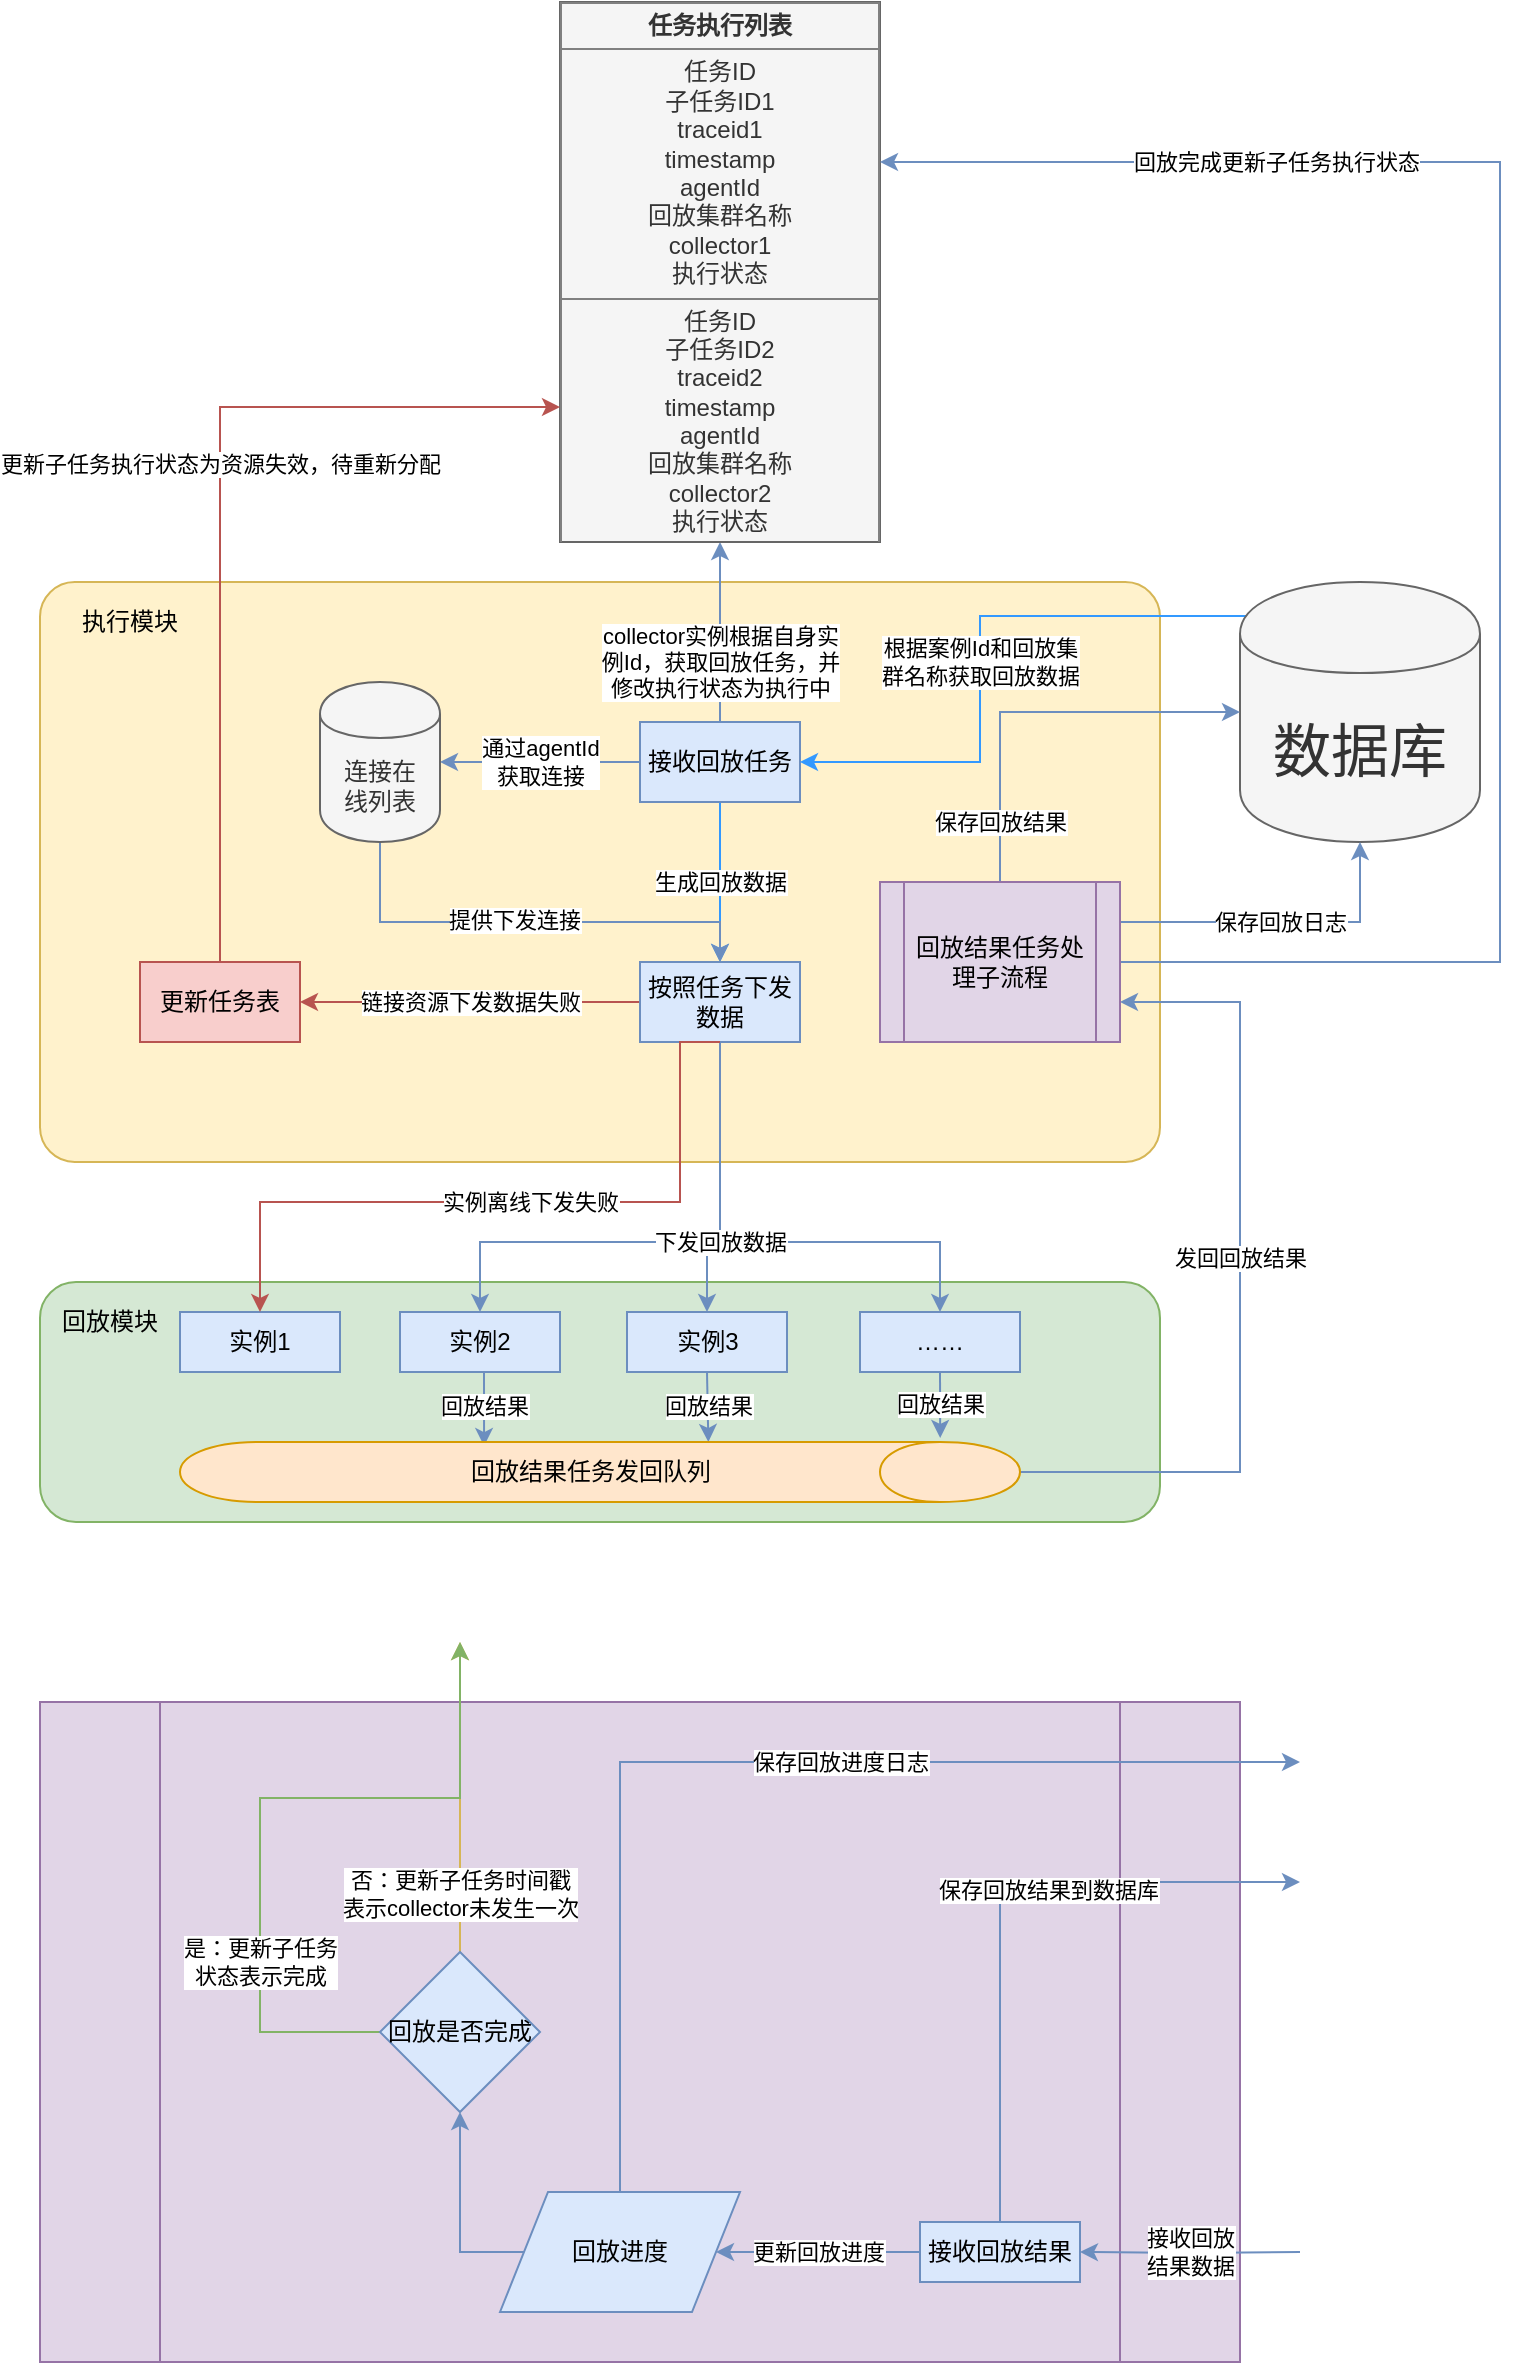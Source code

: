 <mxfile version="13.1.1" type="github">
  <diagram id="8C6d7smwfxW90fpyZ9yR" name="第 1 页">
    <mxGraphModel dx="1422" dy="848" grid="1" gridSize="10" guides="1" tooltips="1" connect="1" arrows="1" fold="1" page="1" pageScale="1" pageWidth="827" pageHeight="1169" math="0" shadow="0">
      <root>
        <mxCell id="0" />
        <mxCell id="1" parent="0" />
        <mxCell id="ZYR6mgEAjWnbd_dMBprN-42" value="" style="shape=process;whiteSpace=wrap;html=1;backgroundOutline=1;fillColor=#e1d5e7;strokeColor=#9673a6;" parent="1" vertex="1">
          <mxGeometry x="80" y="850" width="600" height="330" as="geometry" />
        </mxCell>
        <mxCell id="ZYR6mgEAjWnbd_dMBprN-45" value="接收回放&lt;br&gt;结果数据" style="edgeStyle=orthogonalEdgeStyle;rounded=0;orthogonalLoop=1;jettySize=auto;html=1;entryX=1;entryY=0.5;entryDx=0;entryDy=0;fillColor=#dae8fc;strokeColor=#6c8ebf;" parent="1" target="ZYR6mgEAjWnbd_dMBprN-44" edge="1">
          <mxGeometry relative="1" as="geometry">
            <mxPoint x="710" y="1125" as="sourcePoint" />
          </mxGeometry>
        </mxCell>
        <mxCell id="ZYR6mgEAjWnbd_dMBprN-1" value="" style="rounded=1;whiteSpace=wrap;html=1;fillColor=#fff2cc;strokeColor=#d6b656;arcSize=6;" parent="1" vertex="1">
          <mxGeometry x="80" y="290" width="560" height="290" as="geometry" />
        </mxCell>
        <mxCell id="ZYR6mgEAjWnbd_dMBprN-9" value="" style="rounded=1;whiteSpace=wrap;html=1;fillColor=#d5e8d4;strokeColor=#82b366;" parent="1" vertex="1">
          <mxGeometry x="80" y="640" width="560" height="120" as="geometry" />
        </mxCell>
        <mxCell id="ZYR6mgEAjWnbd_dMBprN-2" value="生成回放数据" style="edgeStyle=orthogonalEdgeStyle;rounded=0;orthogonalLoop=1;jettySize=auto;html=1;exitX=0.5;exitY=1;exitDx=0;exitDy=0;entryX=0.5;entryY=0;entryDx=0;entryDy=0;strokeColor=#3399FF;fontSize=11;fontColor=#000000;" parent="1" source="ZYR6mgEAjWnbd_dMBprN-4" target="ZYR6mgEAjWnbd_dMBprN-5" edge="1">
          <mxGeometry relative="1" as="geometry">
            <Array as="points">
              <mxPoint x="420" y="440" />
              <mxPoint x="420" y="440" />
            </Array>
          </mxGeometry>
        </mxCell>
        <mxCell id="ZYR6mgEAjWnbd_dMBprN-3" value="collector实例根据自身实&lt;br&gt;例Id，获取回放任务，并&lt;br&gt;修改执行状态为执行中" style="edgeStyle=orthogonalEdgeStyle;rounded=0;orthogonalLoop=1;jettySize=auto;html=1;exitX=0.5;exitY=0;exitDx=0;exitDy=0;entryX=0.5;entryY=1;entryDx=0;entryDy=0;fillColor=#dae8fc;strokeColor=#6c8ebf;" parent="1" source="ZYR6mgEAjWnbd_dMBprN-4" target="ZYR6mgEAjWnbd_dMBprN-8" edge="1">
          <mxGeometry x="-0.333" relative="1" as="geometry">
            <mxPoint as="offset" />
          </mxGeometry>
        </mxCell>
        <mxCell id="ZYR6mgEAjWnbd_dMBprN-39" value="通过agentId&lt;br&gt;获取连接" style="edgeStyle=orthogonalEdgeStyle;rounded=0;orthogonalLoop=1;jettySize=auto;html=1;exitX=0;exitY=0.5;exitDx=0;exitDy=0;entryX=1;entryY=0.5;entryDx=0;entryDy=0;fillColor=#dae8fc;strokeColor=#6c8ebf;" parent="1" source="ZYR6mgEAjWnbd_dMBprN-4" target="ZYR6mgEAjWnbd_dMBprN-38" edge="1">
          <mxGeometry relative="1" as="geometry" />
        </mxCell>
        <mxCell id="ZYR6mgEAjWnbd_dMBprN-4" value="接收回放任务" style="rounded=0;whiteSpace=wrap;html=1;fillColor=#dae8fc;strokeColor=#6c8ebf;" parent="1" vertex="1">
          <mxGeometry x="380" y="360" width="80" height="40" as="geometry" />
        </mxCell>
        <mxCell id="ZYR6mgEAjWnbd_dMBprN-35" value="链接资源下发数据失败" style="edgeStyle=orthogonalEdgeStyle;rounded=0;orthogonalLoop=1;jettySize=auto;html=1;exitX=0;exitY=0.5;exitDx=0;exitDy=0;entryX=1;entryY=0.5;entryDx=0;entryDy=0;fillColor=#f8cecc;strokeColor=#b85450;" parent="1" source="ZYR6mgEAjWnbd_dMBprN-5" target="ZYR6mgEAjWnbd_dMBprN-34" edge="1">
          <mxGeometry relative="1" as="geometry" />
        </mxCell>
        <mxCell id="ZYR6mgEAjWnbd_dMBprN-5" value="按照任务下发数据" style="rounded=0;whiteSpace=wrap;html=1;fillColor=#dae8fc;strokeColor=#6c8ebf;" parent="1" vertex="1">
          <mxGeometry x="380" y="480" width="80" height="40" as="geometry" />
        </mxCell>
        <mxCell id="ZYR6mgEAjWnbd_dMBprN-6" value="根据案例Id和回放集&lt;br&gt;群名称获取回放数据" style="edgeStyle=orthogonalEdgeStyle;rounded=0;orthogonalLoop=1;jettySize=auto;html=1;exitX=0.15;exitY=0.05;exitDx=0;exitDy=0;exitPerimeter=0;entryX=1;entryY=0.5;entryDx=0;entryDy=0;strokeColor=#3399FF;fontSize=11;fontColor=#000000;" parent="1" source="ZYR6mgEAjWnbd_dMBprN-7" target="ZYR6mgEAjWnbd_dMBprN-4" edge="1">
          <mxGeometry x="0.129" relative="1" as="geometry">
            <Array as="points">
              <mxPoint x="550" y="307" />
              <mxPoint x="550" y="380" />
            </Array>
            <mxPoint as="offset" />
          </mxGeometry>
        </mxCell>
        <mxCell id="ZYR6mgEAjWnbd_dMBprN-7" value="数据库" style="shape=cylinder;whiteSpace=wrap;html=1;boundedLbl=1;backgroundOutline=1;fontSize=29;fontColor=#333333;fillColor=#f5f5f5;strokeColor=#666666;" parent="1" vertex="1">
          <mxGeometry x="680" y="290" width="120" height="130" as="geometry" />
        </mxCell>
        <mxCell id="ZYR6mgEAjWnbd_dMBprN-8" value="&lt;table border=&quot;1&quot; width=&quot;100%&quot; cellpadding=&quot;4&quot; style=&quot;width: 100% ; height: 100% ; border-collapse: collapse&quot;&gt;&lt;tbody&gt;&lt;tr&gt;&lt;th align=&quot;center&quot;&gt;任务执行列表&lt;/th&gt;&lt;/tr&gt;&lt;tr&gt;&lt;td align=&quot;center&quot;&gt;任务ID&lt;br&gt;子任务ID1&lt;br&gt;traceid1&lt;br&gt;timestamp&lt;br&gt;agentId&lt;br&gt;回放集群名称&lt;br&gt;collector1&lt;br&gt;执行状态&lt;/td&gt;&lt;/tr&gt;&lt;tr&gt;&lt;td align=&quot;center&quot;&gt;任务ID&lt;br&gt;子任务ID2&lt;br&gt;traceid2&lt;br&gt;timestamp&lt;br&gt;agentId&lt;br&gt;回放集群名称&lt;br&gt;collector2&lt;br&gt;执行状态&lt;br&gt;&lt;/td&gt;&lt;/tr&gt;&lt;/tbody&gt;&lt;/table&gt;" style="text;html=1;strokeColor=#666666;fillColor=#f5f5f5;overflow=fill;fontColor=#333333;" parent="1" vertex="1">
          <mxGeometry x="340" width="160" height="270" as="geometry" />
        </mxCell>
        <mxCell id="ZYR6mgEAjWnbd_dMBprN-10" value="执行模块" style="text;html=1;strokeColor=none;fillColor=none;align=center;verticalAlign=middle;whiteSpace=wrap;rounded=0;" parent="1" vertex="1">
          <mxGeometry x="90" y="300" width="70" height="20" as="geometry" />
        </mxCell>
        <mxCell id="ZYR6mgEAjWnbd_dMBprN-11" value="回放模块" style="text;html=1;strokeColor=none;fillColor=none;align=center;verticalAlign=middle;whiteSpace=wrap;rounded=0;" parent="1" vertex="1">
          <mxGeometry x="90" y="650" width="50" height="20" as="geometry" />
        </mxCell>
        <mxCell id="ZYR6mgEAjWnbd_dMBprN-12" value="实例1" style="rounded=0;whiteSpace=wrap;html=1;fillColor=#dae8fc;strokeColor=#6c8ebf;" parent="1" vertex="1">
          <mxGeometry x="150" y="655" width="80" height="30" as="geometry" />
        </mxCell>
        <mxCell id="ZYR6mgEAjWnbd_dMBprN-24" value="回放结果" style="edgeStyle=orthogonalEdgeStyle;rounded=0;orthogonalLoop=1;jettySize=auto;html=1;exitX=0.5;exitY=1;exitDx=0;exitDy=0;entryX=0.067;entryY=0.638;entryDx=0;entryDy=0;entryPerimeter=0;fillColor=#dae8fc;strokeColor=#6c8ebf;" parent="1" source="ZYR6mgEAjWnbd_dMBprN-13" target="ZYR6mgEAjWnbd_dMBprN-22" edge="1">
          <mxGeometry relative="1" as="geometry" />
        </mxCell>
        <mxCell id="ZYR6mgEAjWnbd_dMBprN-13" value="实例2" style="rounded=0;whiteSpace=wrap;html=1;fillColor=#dae8fc;strokeColor=#6c8ebf;" parent="1" vertex="1">
          <mxGeometry x="260" y="655" width="80" height="30" as="geometry" />
        </mxCell>
        <mxCell id="ZYR6mgEAjWnbd_dMBprN-26" value="回放结果" style="edgeStyle=orthogonalEdgeStyle;rounded=0;orthogonalLoop=1;jettySize=auto;html=1;exitX=0.5;exitY=1;exitDx=0;exitDy=0;entryX=0;entryY=0.371;entryDx=0;entryDy=0;entryPerimeter=0;fillColor=#dae8fc;strokeColor=#6c8ebf;" parent="1" source="ZYR6mgEAjWnbd_dMBprN-14" target="ZYR6mgEAjWnbd_dMBprN-22" edge="1">
          <mxGeometry relative="1" as="geometry" />
        </mxCell>
        <mxCell id="ZYR6mgEAjWnbd_dMBprN-14" value="实例3" style="rounded=0;whiteSpace=wrap;html=1;fillColor=#dae8fc;strokeColor=#6c8ebf;" parent="1" vertex="1">
          <mxGeometry x="373.5" y="655" width="80" height="30" as="geometry" />
        </mxCell>
        <mxCell id="ZYR6mgEAjWnbd_dMBprN-27" value="回放结果" style="edgeStyle=orthogonalEdgeStyle;rounded=0;orthogonalLoop=1;jettySize=auto;html=1;exitX=0.5;exitY=1;exitDx=0;exitDy=0;entryX=-0.067;entryY=0.095;entryDx=0;entryDy=0;entryPerimeter=0;fillColor=#dae8fc;strokeColor=#6c8ebf;" parent="1" source="ZYR6mgEAjWnbd_dMBprN-15" target="ZYR6mgEAjWnbd_dMBprN-22" edge="1">
          <mxGeometry relative="1" as="geometry" />
        </mxCell>
        <mxCell id="ZYR6mgEAjWnbd_dMBprN-15" value="……" style="rounded=0;whiteSpace=wrap;html=1;fillColor=#dae8fc;strokeColor=#6c8ebf;" parent="1" vertex="1">
          <mxGeometry x="490" y="655" width="80" height="30" as="geometry" />
        </mxCell>
        <mxCell id="ZYR6mgEAjWnbd_dMBprN-16" style="edgeStyle=orthogonalEdgeStyle;rounded=0;orthogonalLoop=1;jettySize=auto;html=1;exitX=0.5;exitY=1;exitDx=0;exitDy=0;entryX=0.5;entryY=0;entryDx=0;entryDy=0;fillColor=#dae8fc;strokeColor=#6c8ebf;" parent="1" source="ZYR6mgEAjWnbd_dMBprN-5" target="ZYR6mgEAjWnbd_dMBprN-14" edge="1">
          <mxGeometry relative="1" as="geometry">
            <Array as="points">
              <mxPoint x="420" y="620" />
              <mxPoint x="414" y="620" />
            </Array>
          </mxGeometry>
        </mxCell>
        <mxCell id="ZYR6mgEAjWnbd_dMBprN-17" style="edgeStyle=orthogonalEdgeStyle;rounded=0;orthogonalLoop=1;jettySize=auto;html=1;exitX=0.5;exitY=1;exitDx=0;exitDy=0;entryX=0.5;entryY=0;entryDx=0;entryDy=0;fillColor=#dae8fc;strokeColor=#6c8ebf;" parent="1" source="ZYR6mgEAjWnbd_dMBprN-5" target="ZYR6mgEAjWnbd_dMBprN-15" edge="1">
          <mxGeometry relative="1" as="geometry">
            <Array as="points">
              <mxPoint x="420" y="620" />
              <mxPoint x="530" y="620" />
            </Array>
          </mxGeometry>
        </mxCell>
        <mxCell id="ZYR6mgEAjWnbd_dMBprN-18" style="edgeStyle=orthogonalEdgeStyle;rounded=0;orthogonalLoop=1;jettySize=auto;html=1;exitX=0.5;exitY=1;exitDx=0;exitDy=0;entryX=0.5;entryY=0;entryDx=0;entryDy=0;fillColor=#dae8fc;strokeColor=#6c8ebf;" parent="1" source="ZYR6mgEAjWnbd_dMBprN-5" target="ZYR6mgEAjWnbd_dMBprN-13" edge="1">
          <mxGeometry relative="1" as="geometry">
            <Array as="points">
              <mxPoint x="420" y="620" />
              <mxPoint x="300" y="620" />
            </Array>
          </mxGeometry>
        </mxCell>
        <mxCell id="ZYR6mgEAjWnbd_dMBprN-21" value="下发回放数据" style="edgeLabel;html=1;align=center;verticalAlign=middle;resizable=0;points=[];" parent="ZYR6mgEAjWnbd_dMBprN-18" vertex="1" connectable="0">
          <mxGeometry x="-0.467" y="-1" relative="1" as="geometry">
            <mxPoint x="1" y="32" as="offset" />
          </mxGeometry>
        </mxCell>
        <mxCell id="ZYR6mgEAjWnbd_dMBprN-19" style="edgeStyle=orthogonalEdgeStyle;rounded=0;orthogonalLoop=1;jettySize=auto;html=1;exitX=0.5;exitY=1;exitDx=0;exitDy=0;entryX=0.5;entryY=0;entryDx=0;entryDy=0;fillColor=#f8cecc;strokeColor=#b85450;" parent="1" source="ZYR6mgEAjWnbd_dMBprN-5" target="ZYR6mgEAjWnbd_dMBprN-12" edge="1">
          <mxGeometry relative="1" as="geometry">
            <Array as="points">
              <mxPoint x="400" y="520" />
              <mxPoint x="400" y="600" />
              <mxPoint x="190" y="600" />
            </Array>
          </mxGeometry>
        </mxCell>
        <mxCell id="ZYR6mgEAjWnbd_dMBprN-20" value="实例离线下发失败" style="edgeLabel;html=1;align=center;verticalAlign=middle;resizable=0;points=[];" parent="ZYR6mgEAjWnbd_dMBprN-19" vertex="1" connectable="0">
          <mxGeometry x="-0.041" relative="1" as="geometry">
            <mxPoint as="offset" />
          </mxGeometry>
        </mxCell>
        <mxCell id="ZYR6mgEAjWnbd_dMBprN-29" style="edgeStyle=orthogonalEdgeStyle;rounded=0;orthogonalLoop=1;jettySize=auto;html=1;exitX=0.5;exitY=0;exitDx=0;exitDy=0;entryX=1;entryY=0.75;entryDx=0;entryDy=0;fillColor=#dae8fc;strokeColor=#6c8ebf;" parent="1" source="ZYR6mgEAjWnbd_dMBprN-22" target="ZYR6mgEAjWnbd_dMBprN-28" edge="1">
          <mxGeometry relative="1" as="geometry">
            <Array as="points">
              <mxPoint x="680" y="735" />
              <mxPoint x="680" y="500" />
            </Array>
          </mxGeometry>
        </mxCell>
        <mxCell id="ZYR6mgEAjWnbd_dMBprN-30" value="发回回放结果" style="edgeLabel;html=1;align=center;verticalAlign=middle;resizable=0;points=[];" parent="ZYR6mgEAjWnbd_dMBprN-29" vertex="1" connectable="0">
          <mxGeometry x="0.073" relative="1" as="geometry">
            <mxPoint as="offset" />
          </mxGeometry>
        </mxCell>
        <mxCell id="ZYR6mgEAjWnbd_dMBprN-22" value="回放结果任务发回队列" style="shape=cylinder;whiteSpace=wrap;html=1;boundedLbl=1;backgroundOutline=1;direction=south;fillColor=#ffe6cc;strokeColor=#d79b00;" parent="1" vertex="1">
          <mxGeometry x="150" y="720" width="420" height="30" as="geometry" />
        </mxCell>
        <mxCell id="ZYR6mgEAjWnbd_dMBprN-31" value="保存回放结果" style="edgeStyle=orthogonalEdgeStyle;rounded=0;orthogonalLoop=1;jettySize=auto;html=1;exitX=0.5;exitY=0;exitDx=0;exitDy=0;entryX=0;entryY=0.5;entryDx=0;entryDy=0;fillColor=#dae8fc;strokeColor=#6c8ebf;" parent="1" source="ZYR6mgEAjWnbd_dMBprN-28" target="ZYR6mgEAjWnbd_dMBprN-7" edge="1">
          <mxGeometry x="-0.707" relative="1" as="geometry">
            <mxPoint as="offset" />
          </mxGeometry>
        </mxCell>
        <mxCell id="ZYR6mgEAjWnbd_dMBprN-32" value="回放完成更新子任务执行状态" style="edgeStyle=orthogonalEdgeStyle;rounded=0;orthogonalLoop=1;jettySize=auto;html=1;exitX=1;exitY=0.5;exitDx=0;exitDy=0;fillColor=#dae8fc;strokeColor=#6c8ebf;" parent="1" source="ZYR6mgEAjWnbd_dMBprN-28" edge="1">
          <mxGeometry x="0.56" relative="1" as="geometry">
            <Array as="points">
              <mxPoint x="810" y="480" />
              <mxPoint x="810" y="80" />
            </Array>
            <mxPoint as="offset" />
            <mxPoint x="500" y="80" as="targetPoint" />
          </mxGeometry>
        </mxCell>
        <mxCell id="ZYR6mgEAjWnbd_dMBprN-56" value="保存回放日志" style="edgeStyle=orthogonalEdgeStyle;rounded=0;orthogonalLoop=1;jettySize=auto;html=1;exitX=1;exitY=0.25;exitDx=0;exitDy=0;entryX=0.5;entryY=1;entryDx=0;entryDy=0;fillColor=#dae8fc;strokeColor=#6c8ebf;" parent="1" source="ZYR6mgEAjWnbd_dMBprN-28" target="ZYR6mgEAjWnbd_dMBprN-7" edge="1">
          <mxGeometry relative="1" as="geometry" />
        </mxCell>
        <mxCell id="ZYR6mgEAjWnbd_dMBprN-28" value="回放结果任务处理子流程" style="shape=process;whiteSpace=wrap;html=1;backgroundOutline=1;fillColor=#e1d5e7;strokeColor=#9673a6;" parent="1" vertex="1">
          <mxGeometry x="500" y="440" width="120" height="80" as="geometry" />
        </mxCell>
        <mxCell id="ZYR6mgEAjWnbd_dMBprN-36" style="edgeStyle=orthogonalEdgeStyle;rounded=0;orthogonalLoop=1;jettySize=auto;html=1;exitX=0.5;exitY=0;exitDx=0;exitDy=0;entryX=0;entryY=0.75;entryDx=0;entryDy=0;fillColor=#f8cecc;strokeColor=#b85450;" parent="1" source="ZYR6mgEAjWnbd_dMBprN-34" target="ZYR6mgEAjWnbd_dMBprN-8" edge="1">
          <mxGeometry relative="1" as="geometry" />
        </mxCell>
        <mxCell id="ZYR6mgEAjWnbd_dMBprN-37" value="更新子任务执行状态为资源失效，待重新分配" style="edgeLabel;html=1;align=center;verticalAlign=middle;resizable=0;points=[];" parent="ZYR6mgEAjWnbd_dMBprN-36" vertex="1" connectable="0">
          <mxGeometry x="0.014" y="1" relative="1" as="geometry">
            <mxPoint x="1" y="-22" as="offset" />
          </mxGeometry>
        </mxCell>
        <mxCell id="ZYR6mgEAjWnbd_dMBprN-34" value="更新任务表" style="rounded=0;whiteSpace=wrap;html=1;fillColor=#f8cecc;strokeColor=#b85450;" parent="1" vertex="1">
          <mxGeometry x="130" y="480" width="80" height="40" as="geometry" />
        </mxCell>
        <mxCell id="ZYR6mgEAjWnbd_dMBprN-40" style="edgeStyle=orthogonalEdgeStyle;rounded=0;orthogonalLoop=1;jettySize=auto;html=1;exitX=0.5;exitY=1;exitDx=0;exitDy=0;entryX=0.5;entryY=0;entryDx=0;entryDy=0;fillColor=#dae8fc;strokeColor=#6c8ebf;" parent="1" source="ZYR6mgEAjWnbd_dMBprN-38" target="ZYR6mgEAjWnbd_dMBprN-5" edge="1">
          <mxGeometry relative="1" as="geometry">
            <Array as="points">
              <mxPoint x="250" y="460" />
              <mxPoint x="420" y="460" />
            </Array>
          </mxGeometry>
        </mxCell>
        <mxCell id="ZYR6mgEAjWnbd_dMBprN-41" value="提供下发连接" style="edgeLabel;html=1;align=center;verticalAlign=middle;resizable=0;points=[];" parent="ZYR6mgEAjWnbd_dMBprN-40" vertex="1" connectable="0">
          <mxGeometry x="-0.07" y="1" relative="1" as="geometry">
            <mxPoint as="offset" />
          </mxGeometry>
        </mxCell>
        <mxCell id="ZYR6mgEAjWnbd_dMBprN-38" value="连接在&lt;br&gt;线列表" style="shape=cylinder;whiteSpace=wrap;html=1;boundedLbl=1;backgroundOutline=1;fillColor=#f5f5f5;strokeColor=#666666;fontColor=#333333;" parent="1" vertex="1">
          <mxGeometry x="220" y="340" width="60" height="80" as="geometry" />
        </mxCell>
        <mxCell id="ZYR6mgEAjWnbd_dMBprN-46" style="edgeStyle=orthogonalEdgeStyle;rounded=0;orthogonalLoop=1;jettySize=auto;html=1;exitX=0.5;exitY=0;exitDx=0;exitDy=0;fillColor=#dae8fc;strokeColor=#6c8ebf;" parent="1" source="ZYR6mgEAjWnbd_dMBprN-44" edge="1">
          <mxGeometry relative="1" as="geometry">
            <mxPoint x="710" y="940" as="targetPoint" />
            <Array as="points">
              <mxPoint x="560" y="940" />
            </Array>
          </mxGeometry>
        </mxCell>
        <mxCell id="ZYR6mgEAjWnbd_dMBprN-47" value="保存回放结果到数据库" style="edgeLabel;html=1;align=center;verticalAlign=middle;resizable=0;points=[];" parent="ZYR6mgEAjWnbd_dMBprN-46" vertex="1" connectable="0">
          <mxGeometry x="0.037" y="-24" relative="1" as="geometry">
            <mxPoint as="offset" />
          </mxGeometry>
        </mxCell>
        <mxCell id="ZYR6mgEAjWnbd_dMBprN-49" value="更新回放进度" style="edgeStyle=orthogonalEdgeStyle;rounded=0;orthogonalLoop=1;jettySize=auto;html=1;exitX=0;exitY=0.5;exitDx=0;exitDy=0;fillColor=#dae8fc;strokeColor=#6c8ebf;" parent="1" source="ZYR6mgEAjWnbd_dMBprN-44" target="ZYR6mgEAjWnbd_dMBprN-48" edge="1">
          <mxGeometry relative="1" as="geometry" />
        </mxCell>
        <mxCell id="ZYR6mgEAjWnbd_dMBprN-44" value="接收回放结果" style="rounded=0;whiteSpace=wrap;html=1;fillColor=#dae8fc;strokeColor=#6c8ebf;" parent="1" vertex="1">
          <mxGeometry x="520" y="1110" width="80" height="30" as="geometry" />
        </mxCell>
        <mxCell id="ZYR6mgEAjWnbd_dMBprN-50" style="edgeStyle=orthogonalEdgeStyle;rounded=0;orthogonalLoop=1;jettySize=auto;html=1;exitX=0.5;exitY=0;exitDx=0;exitDy=0;fillColor=#dae8fc;strokeColor=#6c8ebf;" parent="1" source="ZYR6mgEAjWnbd_dMBprN-48" edge="1">
          <mxGeometry relative="1" as="geometry">
            <mxPoint x="710" y="880" as="targetPoint" />
            <Array as="points">
              <mxPoint x="370" y="880" />
            </Array>
          </mxGeometry>
        </mxCell>
        <mxCell id="ZYR6mgEAjWnbd_dMBprN-51" value="保存回放进度日志" style="edgeLabel;html=1;align=center;verticalAlign=middle;resizable=0;points=[];" parent="ZYR6mgEAjWnbd_dMBprN-50" vertex="1" connectable="0">
          <mxGeometry x="-0.142" y="-2" relative="1" as="geometry">
            <mxPoint x="87" y="-2" as="offset" />
          </mxGeometry>
        </mxCell>
        <mxCell id="ZYR6mgEAjWnbd_dMBprN-53" style="edgeStyle=orthogonalEdgeStyle;rounded=0;orthogonalLoop=1;jettySize=auto;html=1;exitX=0;exitY=0.5;exitDx=0;exitDy=0;entryX=0.5;entryY=1;entryDx=0;entryDy=0;fillColor=#dae8fc;strokeColor=#6c8ebf;" parent="1" source="ZYR6mgEAjWnbd_dMBprN-48" target="ZYR6mgEAjWnbd_dMBprN-52" edge="1">
          <mxGeometry relative="1" as="geometry">
            <Array as="points">
              <mxPoint x="290" y="1125" />
            </Array>
          </mxGeometry>
        </mxCell>
        <mxCell id="ZYR6mgEAjWnbd_dMBprN-48" value="回放进度" style="shape=parallelogram;perimeter=parallelogramPerimeter;whiteSpace=wrap;html=1;fillColor=#dae8fc;strokeColor=#6c8ebf;" parent="1" vertex="1">
          <mxGeometry x="310" y="1095" width="120" height="60" as="geometry" />
        </mxCell>
        <mxCell id="ZYR6mgEAjWnbd_dMBprN-54" value="否：更新子任务时间戳&lt;br&gt;表示collector未发生一次" style="edgeStyle=orthogonalEdgeStyle;rounded=0;orthogonalLoop=1;jettySize=auto;html=1;exitX=0.5;exitY=0;exitDx=0;exitDy=0;fillColor=#fff2cc;strokeColor=#d6b656;" parent="1" source="ZYR6mgEAjWnbd_dMBprN-52" edge="1">
          <mxGeometry x="-0.617" relative="1" as="geometry">
            <mxPoint x="290" y="820" as="targetPoint" />
            <Array as="points">
              <mxPoint x="290" y="900" />
              <mxPoint x="290" y="900" />
            </Array>
            <mxPoint as="offset" />
          </mxGeometry>
        </mxCell>
        <mxCell id="ZYR6mgEAjWnbd_dMBprN-55" value="是：更新子任务&lt;br&gt;状态表示完成" style="edgeStyle=orthogonalEdgeStyle;rounded=0;orthogonalLoop=1;jettySize=auto;html=1;exitX=0;exitY=0.5;exitDx=0;exitDy=0;fillColor=#d5e8d4;strokeColor=#82b366;" parent="1" source="ZYR6mgEAjWnbd_dMBprN-52" edge="1">
          <mxGeometry x="-0.662" y="-35" relative="1" as="geometry">
            <mxPoint x="290" y="820" as="targetPoint" />
            <Array as="points">
              <mxPoint x="190" y="1015" />
              <mxPoint x="190" y="898" />
              <mxPoint x="290" y="898" />
            </Array>
            <mxPoint x="-35" y="-35" as="offset" />
          </mxGeometry>
        </mxCell>
        <mxCell id="ZYR6mgEAjWnbd_dMBprN-52" value="回放是否完成" style="rhombus;whiteSpace=wrap;html=1;fillColor=#dae8fc;strokeColor=#6c8ebf;" parent="1" vertex="1">
          <mxGeometry x="250" y="975" width="80" height="80" as="geometry" />
        </mxCell>
      </root>
    </mxGraphModel>
  </diagram>
</mxfile>
